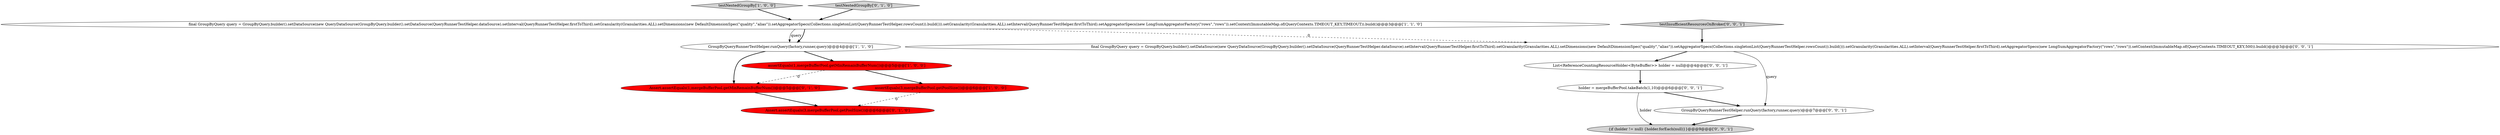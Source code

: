 digraph {
10 [style = filled, label = "{if (holder != null) {holder.forEach(null)}}@@@9@@@['0', '0', '1']", fillcolor = lightgray, shape = ellipse image = "AAA0AAABBB3BBB"];
0 [style = filled, label = "GroupByQueryRunnerTestHelper.runQuery(factory,runner,query)@@@4@@@['1', '1', '0']", fillcolor = white, shape = ellipse image = "AAA0AAABBB1BBB"];
5 [style = filled, label = "Assert.assertEquals(3,mergeBufferPool.getPoolSize())@@@6@@@['0', '1', '0']", fillcolor = red, shape = ellipse image = "AAA1AAABBB2BBB"];
1 [style = filled, label = "testNestedGroupBy['1', '0', '0']", fillcolor = lightgray, shape = diamond image = "AAA0AAABBB1BBB"];
8 [style = filled, label = "List<ReferenceCountingResourceHolder<ByteBuffer>> holder = null@@@4@@@['0', '0', '1']", fillcolor = white, shape = ellipse image = "AAA0AAABBB3BBB"];
6 [style = filled, label = "Assert.assertEquals(1,mergeBufferPool.getMinRemainBufferNum())@@@5@@@['0', '1', '0']", fillcolor = red, shape = ellipse image = "AAA1AAABBB2BBB"];
9 [style = filled, label = "final GroupByQuery query = GroupByQuery.builder().setDataSource(new QueryDataSource(GroupByQuery.builder().setDataSource(QueryRunnerTestHelper.dataSource).setInterval(QueryRunnerTestHelper.firstToThird).setGranularity(Granularities.ALL).setDimensions(new DefaultDimensionSpec(\"quality\",\"alias\")).setAggregatorSpecs(Collections.singletonList(QueryRunnerTestHelper.rowsCount)).build())).setGranularity(Granularities.ALL).setInterval(QueryRunnerTestHelper.firstToThird).setAggregatorSpecs(new LongSumAggregatorFactory(\"rows\",\"rows\")).setContext(ImmutableMap.of(QueryContexts.TIMEOUT_KEY,500)).build()@@@3@@@['0', '0', '1']", fillcolor = white, shape = ellipse image = "AAA0AAABBB3BBB"];
2 [style = filled, label = "assertEquals(3,mergeBufferPool.getPoolSize())@@@6@@@['1', '0', '0']", fillcolor = red, shape = ellipse image = "AAA1AAABBB1BBB"];
4 [style = filled, label = "assertEquals(1,mergeBufferPool.getMinRemainBufferNum())@@@5@@@['1', '0', '0']", fillcolor = red, shape = ellipse image = "AAA1AAABBB1BBB"];
3 [style = filled, label = "final GroupByQuery query = GroupByQuery.builder().setDataSource(new QueryDataSource(GroupByQuery.builder().setDataSource(QueryRunnerTestHelper.dataSource).setInterval(QueryRunnerTestHelper.firstToThird).setGranularity(Granularities.ALL).setDimensions(new DefaultDimensionSpec(\"quality\",\"alias\")).setAggregatorSpecs(Collections.singletonList(QueryRunnerTestHelper.rowsCount)).build())).setGranularity(Granularities.ALL).setInterval(QueryRunnerTestHelper.firstToThird).setAggregatorSpecs(new LongSumAggregatorFactory(\"rows\",\"rows\")).setContext(ImmutableMap.of(QueryContexts.TIMEOUT_KEY,TIMEOUT)).build()@@@3@@@['1', '1', '0']", fillcolor = white, shape = ellipse image = "AAA0AAABBB1BBB"];
12 [style = filled, label = "GroupByQueryRunnerTestHelper.runQuery(factory,runner,query)@@@7@@@['0', '0', '1']", fillcolor = white, shape = ellipse image = "AAA0AAABBB3BBB"];
11 [style = filled, label = "testInsufficientResourcesOnBroker['0', '0', '1']", fillcolor = lightgray, shape = diamond image = "AAA0AAABBB3BBB"];
13 [style = filled, label = "holder = mergeBufferPool.takeBatch(1,10)@@@6@@@['0', '0', '1']", fillcolor = white, shape = ellipse image = "AAA0AAABBB3BBB"];
7 [style = filled, label = "testNestedGroupBy['0', '1', '0']", fillcolor = lightgray, shape = diamond image = "AAA0AAABBB2BBB"];
9->12 [style = solid, label="query"];
1->3 [style = bold, label=""];
6->5 [style = bold, label=""];
2->5 [style = dashed, label="0"];
12->10 [style = bold, label=""];
13->12 [style = bold, label=""];
4->2 [style = bold, label=""];
4->6 [style = dashed, label="0"];
9->8 [style = bold, label=""];
0->4 [style = bold, label=""];
0->6 [style = bold, label=""];
3->0 [style = solid, label="query"];
11->9 [style = bold, label=""];
3->9 [style = dashed, label="0"];
7->3 [style = bold, label=""];
3->0 [style = bold, label=""];
8->13 [style = bold, label=""];
13->10 [style = solid, label="holder"];
}
